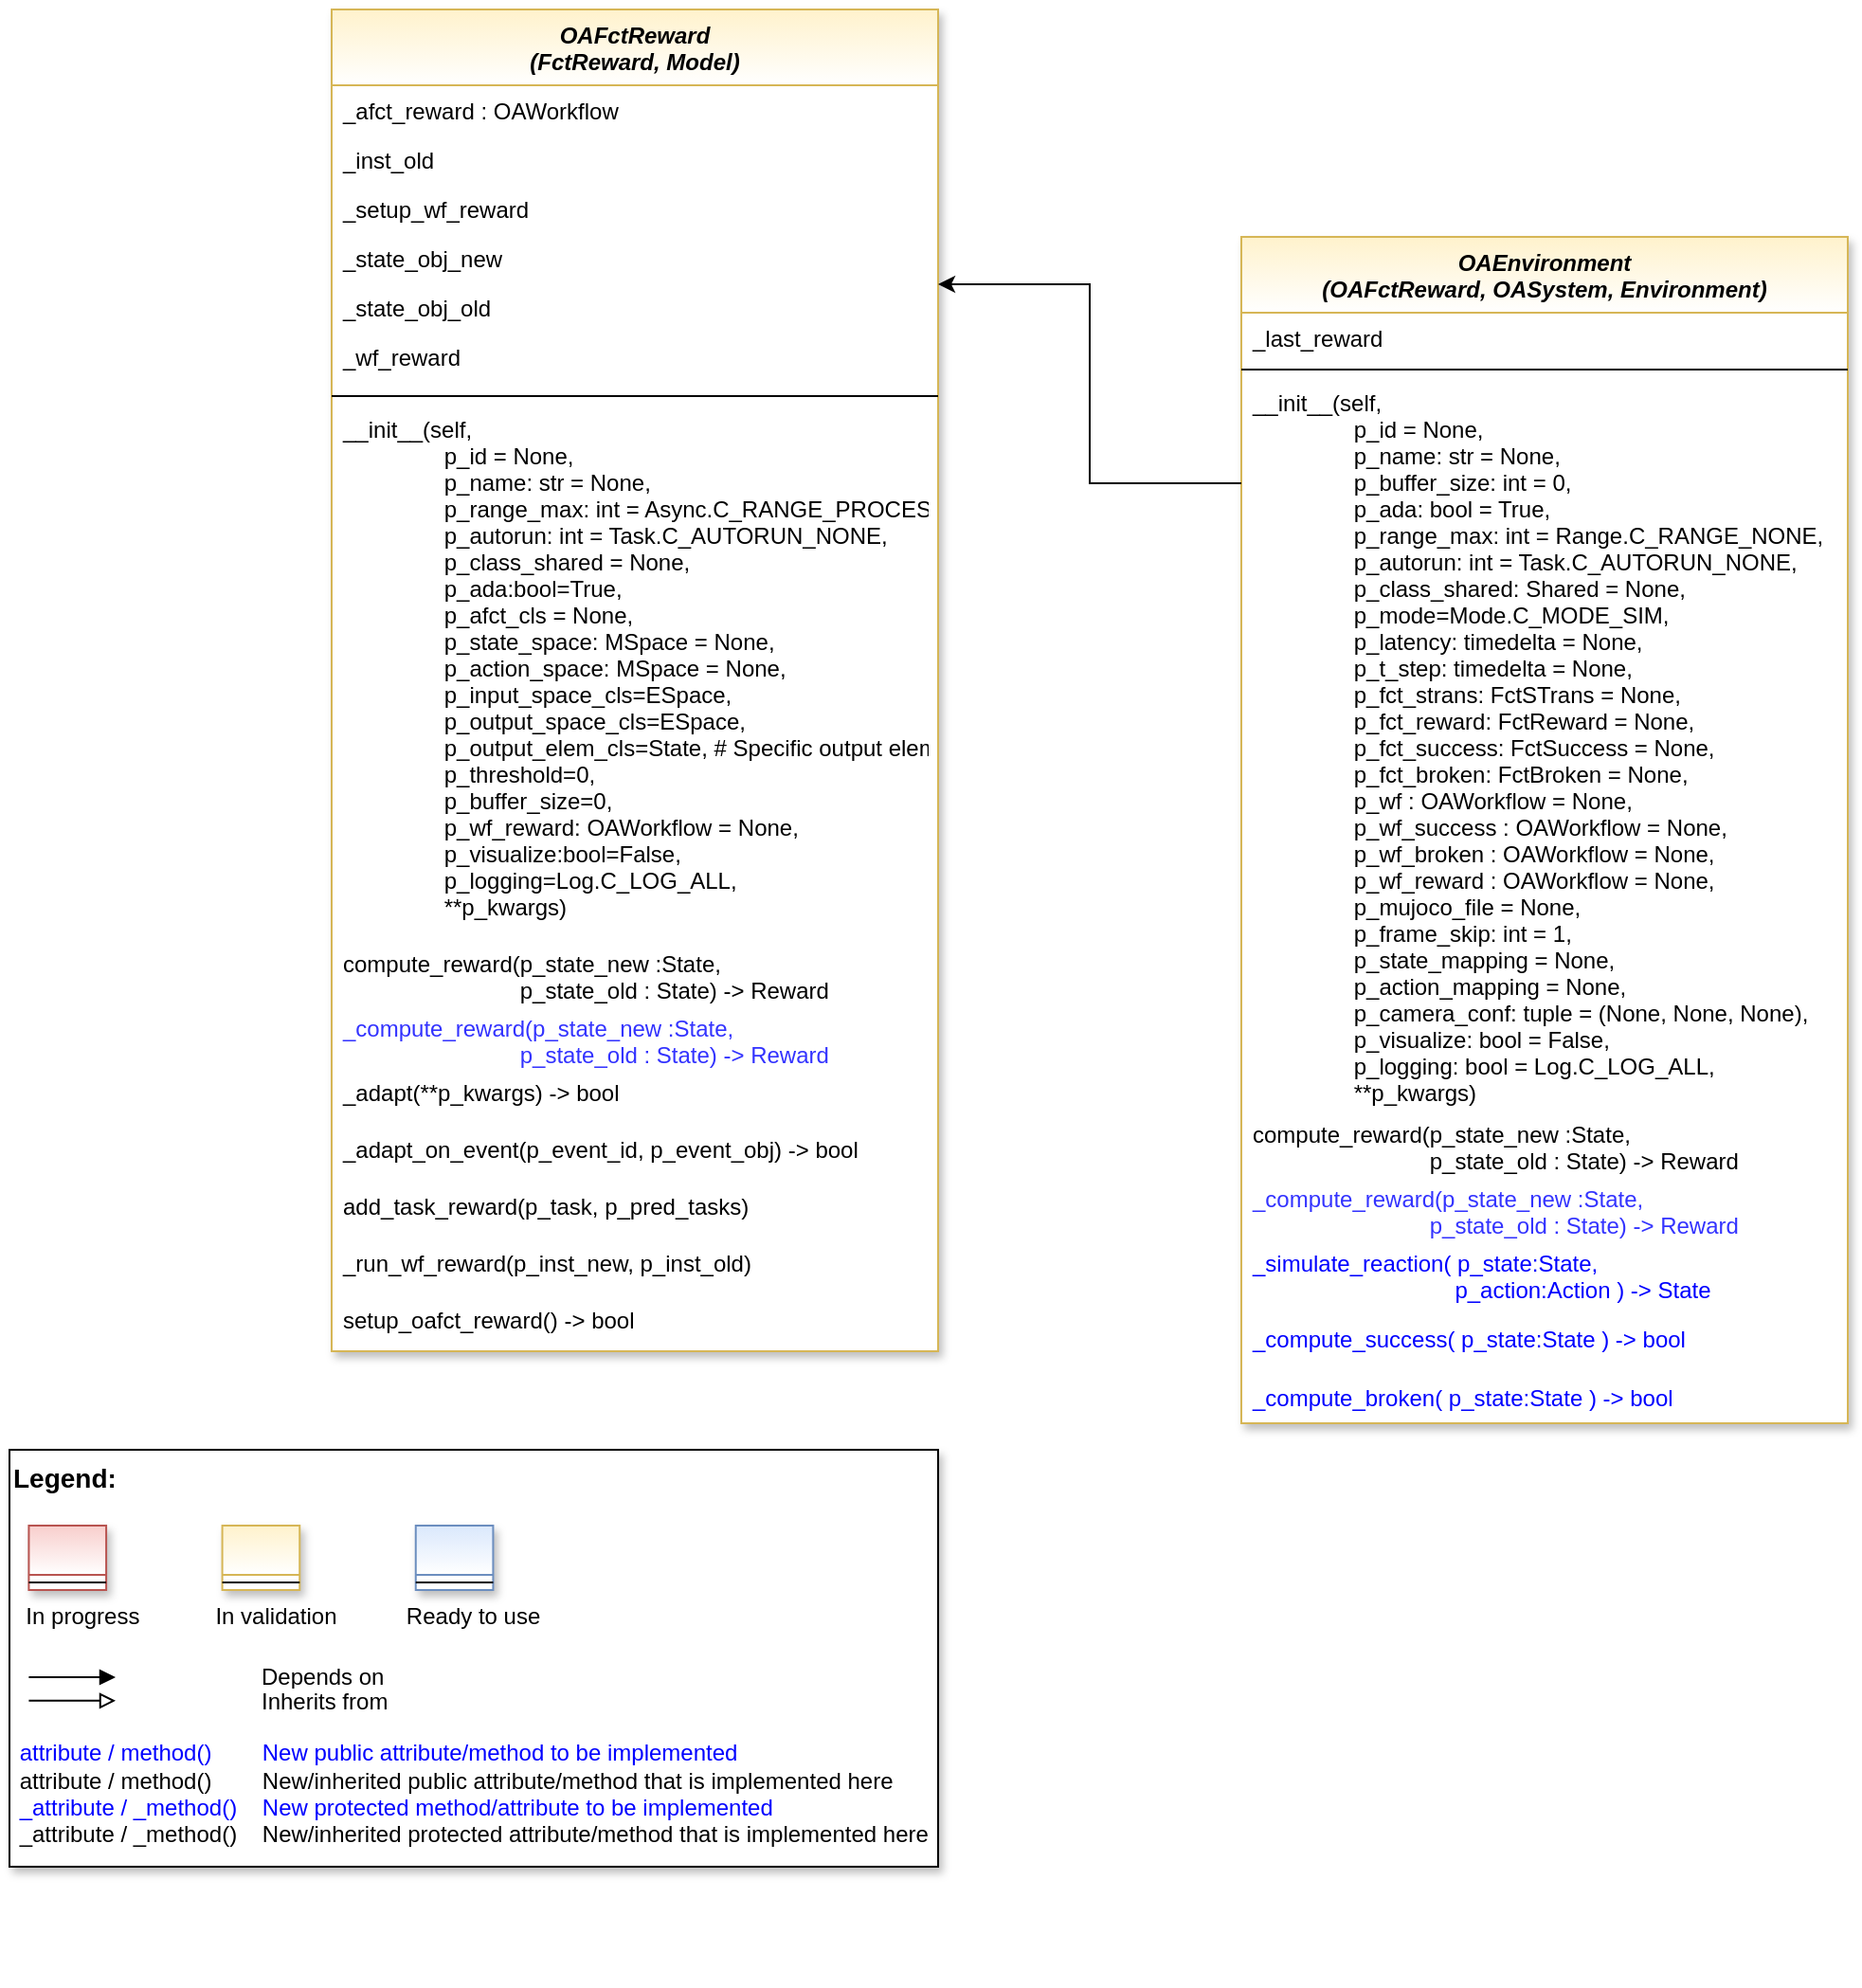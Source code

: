 <mxfile version="20.2.3" type="device"><diagram id="Nskp1iKtnSePflAXiop7" name="Page-1"><mxGraphModel dx="1024" dy="627" grid="1" gridSize="10" guides="1" tooltips="1" connect="1" arrows="1" fold="1" page="1" pageScale="1" pageWidth="3300" pageHeight="4681" math="0" shadow="0"><root><mxCell id="0"/><mxCell id="1" parent="0"/><mxCell id="NY3pzmV13nrRCtRjfQod-83" value="" style="group" parent="1" vertex="1" connectable="0"><mxGeometry x="590" y="1220" width="490" height="220" as="geometry"/></mxCell><mxCell id="NY3pzmV13nrRCtRjfQod-84" value="&lt;font color=&quot;#000000&quot; size=&quot;1&quot;&gt;&lt;b style=&quot;font-size: 14px&quot;&gt;Legend:&lt;br&gt;&lt;/b&gt;&lt;/font&gt;&lt;br&gt;&lt;br&gt;&lt;br&gt;&lt;font color=&quot;#0000ff&quot; style=&quot;font-size: 6px&quot;&gt;&lt;br&gt;&lt;/font&gt;&lt;span style=&quot;color: rgb(0 , 0 , 0)&quot;&gt;&lt;font style=&quot;font-size: 4px&quot;&gt;&amp;nbsp; &amp;nbsp;&lt;/font&gt;&amp;nbsp;In progress&amp;nbsp; &amp;nbsp; &amp;nbsp; &amp;nbsp; &amp;nbsp; &amp;nbsp; In validation&amp;nbsp; &amp;nbsp; &amp;nbsp; &amp;nbsp; &amp;nbsp; &amp;nbsp;Ready to use&lt;/span&gt;&lt;font color=&quot;#000000&quot;&gt;&amp;nbsp;&lt;br&gt;&lt;/font&gt;&lt;font color=&quot;#0000ff&quot;&gt;&lt;br&gt;&lt;br&gt;&lt;br&gt;&lt;br&gt;&amp;nbsp;attribute / method()&amp;nbsp; &amp;nbsp; &amp;nbsp; &amp;nbsp; New public attribute/method to be implemented&lt;/font&gt;&lt;br&gt;&lt;font color=&quot;#000000&quot;&gt;&amp;nbsp;&lt;/font&gt;&lt;font color=&quot;#000000&quot;&gt;attribute / method()&lt;span&gt;&#9;&lt;/span&gt;&amp;nbsp; &amp;nbsp; &amp;nbsp; &amp;nbsp;New/inherited public attribute/method that is implemented here&lt;br&gt;&lt;/font&gt;&lt;font color=&quot;#0000ff&quot;&gt;&amp;nbsp;_attribute /&amp;nbsp;&lt;/font&gt;&lt;font color=&quot;#0000ff&quot;&gt;_method()&amp;nbsp; &amp;nbsp; New protected method/attribute to be implemented&lt;/font&gt;&lt;br&gt;&lt;font color=&quot;#000000&quot;&gt;&amp;nbsp;_attribute / _method()&amp;nbsp; &amp;nbsp; New/inherited protected attribute/method that is implemented here&lt;br&gt;&lt;/font&gt;&lt;font color=&quot;#000000&quot;&gt;&lt;br&gt;&lt;br&gt;&lt;br&gt;&lt;br&gt;&lt;br&gt;&lt;/font&gt;" style="text;html=1;align=left;verticalAlign=top;whiteSpace=wrap;rounded=0;fontColor=#006600;strokeColor=#000000;shadow=1;fillColor=#ffffff;" parent="NY3pzmV13nrRCtRjfQod-83" vertex="1"><mxGeometry width="490.0" height="220" as="geometry"/></mxCell><mxCell id="NY3pzmV13nrRCtRjfQod-85" value="Depends on" style="endArrow=block;html=1;labelPosition=right;verticalLabelPosition=middle;align=left;verticalAlign=middle;endFill=1;fontSize=12;" parent="NY3pzmV13nrRCtRjfQod-83" edge="1"><mxGeometry x="-1623.125" y="-2180" width="51.042" height="50" as="geometry"><mxPoint x="10.208" y="120.003" as="sourcePoint"/><mxPoint x="55.991" y="120.003" as="targetPoint"/><mxPoint x="98" as="offset"/><Array as="points"><mxPoint x="30.625" y="120"/></Array></mxGeometry></mxCell><mxCell id="NY3pzmV13nrRCtRjfQod-86" value="Inherits from" style="endArrow=block;html=1;labelPosition=right;verticalLabelPosition=middle;align=left;verticalAlign=middle;endFill=0;fontSize=12;" parent="NY3pzmV13nrRCtRjfQod-83" edge="1"><mxGeometry x="-1623.125" y="-2180" width="51.042" height="50" as="geometry"><mxPoint x="10.208" y="132.385" as="sourcePoint"/><mxPoint x="55.991" y="132.385" as="targetPoint"/><mxPoint x="98" y="1" as="offset"/></mxGeometry></mxCell><mxCell id="NY3pzmV13nrRCtRjfQod-87" value="" style="swimlane;fontStyle=3;align=center;verticalAlign=top;childLayout=stackLayout;horizontal=1;startSize=26;horizontalStack=0;resizeParent=1;resizeLast=0;collapsible=1;marginBottom=0;rounded=0;shadow=1;strokeWidth=1;fillColor=#f8cecc;strokeColor=#b85450;gradientColor=#ffffff;swimlaneFillColor=#ffffff;" parent="NY3pzmV13nrRCtRjfQod-83" vertex="1"><mxGeometry x="10.208" y="40" width="40.833" height="34" as="geometry"><mxRectangle x="230" y="140" width="160" height="26" as="alternateBounds"/></mxGeometry></mxCell><mxCell id="NY3pzmV13nrRCtRjfQod-88" value="" style="line;html=1;strokeWidth=1;align=left;verticalAlign=middle;spacingTop=-1;spacingLeft=3;spacingRight=3;rotatable=0;labelPosition=right;points=[];portConstraint=eastwest;" parent="NY3pzmV13nrRCtRjfQod-87" vertex="1"><mxGeometry y="26" width="40.833" height="8" as="geometry"/></mxCell><mxCell id="NY3pzmV13nrRCtRjfQod-89" value="" style="swimlane;fontStyle=3;align=center;verticalAlign=top;childLayout=stackLayout;horizontal=1;startSize=26;horizontalStack=0;resizeParent=1;resizeLast=0;collapsible=1;marginBottom=0;rounded=0;shadow=1;strokeWidth=1;fillColor=#fff2cc;strokeColor=#d6b656;gradientColor=#ffffff;swimlaneFillColor=#ffffff;" parent="NY3pzmV13nrRCtRjfQod-83" vertex="1"><mxGeometry x="112.292" y="40" width="40.833" height="34" as="geometry"><mxRectangle x="230" y="140" width="160" height="26" as="alternateBounds"/></mxGeometry></mxCell><mxCell id="NY3pzmV13nrRCtRjfQod-90" value="" style="line;html=1;strokeWidth=1;align=left;verticalAlign=middle;spacingTop=-1;spacingLeft=3;spacingRight=3;rotatable=0;labelPosition=right;points=[];portConstraint=eastwest;" parent="NY3pzmV13nrRCtRjfQod-89" vertex="1"><mxGeometry y="26" width="40.833" height="8" as="geometry"/></mxCell><mxCell id="NY3pzmV13nrRCtRjfQod-91" value="" style="swimlane;fontStyle=3;align=center;verticalAlign=top;childLayout=stackLayout;horizontal=1;startSize=26;horizontalStack=0;resizeParent=1;resizeLast=0;collapsible=1;marginBottom=0;rounded=0;shadow=1;strokeWidth=1;fillColor=#dae8fc;strokeColor=#6c8ebf;gradientColor=#ffffff;swimlaneFillColor=#ffffff;" parent="NY3pzmV13nrRCtRjfQod-83" vertex="1"><mxGeometry x="214.375" y="40" width="40.833" height="34" as="geometry"><mxRectangle x="230" y="140" width="160" height="26" as="alternateBounds"/></mxGeometry></mxCell><mxCell id="NY3pzmV13nrRCtRjfQod-92" value="" style="line;html=1;strokeWidth=1;align=left;verticalAlign=middle;spacingTop=-1;spacingLeft=3;spacingRight=3;rotatable=0;labelPosition=right;points=[];portConstraint=eastwest;" parent="NY3pzmV13nrRCtRjfQod-91" vertex="1"><mxGeometry y="26" width="40.833" height="8" as="geometry"/></mxCell><mxCell id="JPQ5v3XxIS0YQM4MYo5f-1" value="OAFctReward&#10;(FctReward, Model)" style="swimlane;fontStyle=3;align=center;verticalAlign=top;childLayout=stackLayout;horizontal=1;startSize=40;horizontalStack=0;resizeParent=1;resizeLast=0;collapsible=1;marginBottom=0;rounded=0;shadow=1;strokeWidth=1;fillColor=#fff2cc;strokeColor=#d6b656;swimlaneFillColor=#ffffff;gradientColor=#ffffff;fontColor=default;" parent="1" vertex="1"><mxGeometry x="760" y="460" width="320" height="708" as="geometry"><mxRectangle x="230" y="140" width="160" height="26" as="alternateBounds"/></mxGeometry></mxCell><mxCell id="JPQ5v3XxIS0YQM4MYo5f-3" value="_afct_reward : OAWorkflow" style="text;align=left;verticalAlign=top;spacingLeft=4;spacingRight=4;overflow=hidden;rotatable=0;points=[[0,0.5],[1,0.5]];portConstraint=eastwest;fontColor=default;" parent="JPQ5v3XxIS0YQM4MYo5f-1" vertex="1"><mxGeometry y="40" width="320" height="26" as="geometry"/></mxCell><mxCell id="XG5FfWxsAsU35wwvFhz9-1" value="_inst_old" style="text;align=left;verticalAlign=top;spacingLeft=4;spacingRight=4;overflow=hidden;rotatable=0;points=[[0,0.5],[1,0.5]];portConstraint=eastwest;fontColor=default;" parent="JPQ5v3XxIS0YQM4MYo5f-1" vertex="1"><mxGeometry y="66" width="320" height="26" as="geometry"/></mxCell><mxCell id="XG5FfWxsAsU35wwvFhz9-2" value="_setup_wf_reward" style="text;align=left;verticalAlign=top;spacingLeft=4;spacingRight=4;overflow=hidden;rotatable=0;points=[[0,0.5],[1,0.5]];portConstraint=eastwest;fontColor=default;" parent="JPQ5v3XxIS0YQM4MYo5f-1" vertex="1"><mxGeometry y="92" width="320" height="26" as="geometry"/></mxCell><mxCell id="XG5FfWxsAsU35wwvFhz9-3" value="_state_obj_new" style="text;align=left;verticalAlign=top;spacingLeft=4;spacingRight=4;overflow=hidden;rotatable=0;points=[[0,0.5],[1,0.5]];portConstraint=eastwest;fontColor=default;" parent="JPQ5v3XxIS0YQM4MYo5f-1" vertex="1"><mxGeometry y="118" width="320" height="26" as="geometry"/></mxCell><mxCell id="XG5FfWxsAsU35wwvFhz9-4" value="_state_obj_old" style="text;align=left;verticalAlign=top;spacingLeft=4;spacingRight=4;overflow=hidden;rotatable=0;points=[[0,0.5],[1,0.5]];portConstraint=eastwest;fontColor=default;" parent="JPQ5v3XxIS0YQM4MYo5f-1" vertex="1"><mxGeometry y="144" width="320" height="26" as="geometry"/></mxCell><mxCell id="XG5FfWxsAsU35wwvFhz9-5" value="_wf_reward" style="text;align=left;verticalAlign=top;spacingLeft=4;spacingRight=4;overflow=hidden;rotatable=0;points=[[0,0.5],[1,0.5]];portConstraint=eastwest;fontColor=default;" parent="JPQ5v3XxIS0YQM4MYo5f-1" vertex="1"><mxGeometry y="170" width="320" height="30" as="geometry"/></mxCell><mxCell id="JPQ5v3XxIS0YQM4MYo5f-4" value="" style="line;html=1;strokeWidth=1;align=left;verticalAlign=middle;spacingTop=-1;spacingLeft=3;spacingRight=3;rotatable=0;labelPosition=right;points=[];portConstraint=eastwest;fontColor=default;" parent="JPQ5v3XxIS0YQM4MYo5f-1" vertex="1"><mxGeometry y="200" width="320" height="8" as="geometry"/></mxCell><mxCell id="JPQ5v3XxIS0YQM4MYo5f-5" value="__init__(self,&#10;                             p_id = None,&#10;                             p_name: str = None,&#10;                             p_range_max: int = Async.C_RANGE_PROCESS,&#10;                             p_autorun: int = Task.C_AUTORUN_NONE,&#10;                             p_class_shared = None,&#10;                             p_ada:bool=True,&#10;                             p_afct_cls = None,&#10;                             p_state_space: MSpace = None,&#10;                             p_action_space: MSpace = None,&#10;                             p_input_space_cls=ESpace,&#10;                             p_output_space_cls=ESpace,&#10;                             p_output_elem_cls=State,  # Specific output element type&#10;                             p_threshold=0,&#10;                             p_buffer_size=0,&#10;                             p_wf_reward: OAWorkflow = None,&#10;                             p_visualize:bool=False,&#10;                             p_logging=Log.C_LOG_ALL,&#10;                             **p_kwargs)" style="text;align=left;verticalAlign=top;spacingLeft=4;spacingRight=4;overflow=hidden;rotatable=0;points=[[0,0.5],[1,0.5]];portConstraint=eastwest;fontColor=default;" parent="JPQ5v3XxIS0YQM4MYo5f-1" vertex="1"><mxGeometry y="208" width="320" height="282" as="geometry"/></mxCell><mxCell id="JPQ5v3XxIS0YQM4MYo5f-6" value="compute_reward(p_state_new :State,&#10;                            p_state_old : State) -&gt; Reward" style="text;align=left;verticalAlign=top;spacingLeft=4;spacingRight=4;overflow=hidden;rotatable=0;points=[[0,0.5],[1,0.5]];portConstraint=eastwest;fontColor=default;" parent="JPQ5v3XxIS0YQM4MYo5f-1" vertex="1"><mxGeometry y="490" width="320" height="34" as="geometry"/></mxCell><mxCell id="XG5FfWxsAsU35wwvFhz9-11" value="_compute_reward(p_state_new :State,&#10;                            p_state_old : State) -&gt; Reward" style="text;align=left;verticalAlign=top;spacingLeft=4;spacingRight=4;overflow=hidden;rotatable=0;points=[[0,0.5],[1,0.5]];portConstraint=eastwest;fontColor=#3333FF;" parent="JPQ5v3XxIS0YQM4MYo5f-1" vertex="1"><mxGeometry y="524" width="320" height="34" as="geometry"/></mxCell><mxCell id="XG5FfWxsAsU35wwvFhz9-8" value="_adapt(**p_kwargs) -&gt; bool" style="text;align=left;verticalAlign=top;spacingLeft=4;spacingRight=4;overflow=hidden;rotatable=0;points=[[0,0.5],[1,0.5]];portConstraint=eastwest;fontColor=default;" parent="JPQ5v3XxIS0YQM4MYo5f-1" vertex="1"><mxGeometry y="558" width="320" height="30" as="geometry"/></mxCell><mxCell id="JPQ5v3XxIS0YQM4MYo5f-7" value="_adapt_on_event(p_event_id, p_event_obj) -&gt; bool" style="text;align=left;verticalAlign=top;spacingLeft=4;spacingRight=4;overflow=hidden;rotatable=0;points=[[0,0.5],[1,0.5]];portConstraint=eastwest;fontColor=default;" parent="JPQ5v3XxIS0YQM4MYo5f-1" vertex="1"><mxGeometry y="588" width="320" height="30" as="geometry"/></mxCell><mxCell id="XG5FfWxsAsU35wwvFhz9-6" value="add_task_reward(p_task, p_pred_tasks)" style="text;align=left;verticalAlign=top;spacingLeft=4;spacingRight=4;overflow=hidden;rotatable=0;points=[[0,0.5],[1,0.5]];portConstraint=eastwest;fontColor=default;" parent="JPQ5v3XxIS0YQM4MYo5f-1" vertex="1"><mxGeometry y="618" width="320" height="30" as="geometry"/></mxCell><mxCell id="XG5FfWxsAsU35wwvFhz9-7" value="_run_wf_reward(p_inst_new, p_inst_old)" style="text;align=left;verticalAlign=top;spacingLeft=4;spacingRight=4;overflow=hidden;rotatable=0;points=[[0,0.5],[1,0.5]];portConstraint=eastwest;fontColor=default;" parent="JPQ5v3XxIS0YQM4MYo5f-1" vertex="1"><mxGeometry y="648" width="320" height="30" as="geometry"/></mxCell><mxCell id="XG5FfWxsAsU35wwvFhz9-9" value="setup_oafct_reward() -&gt; bool" style="text;align=left;verticalAlign=top;spacingLeft=4;spacingRight=4;overflow=hidden;rotatable=0;points=[[0,0.5],[1,0.5]];portConstraint=eastwest;fontColor=default;" parent="JPQ5v3XxIS0YQM4MYo5f-1" vertex="1"><mxGeometry y="678" width="320" height="30" as="geometry"/></mxCell><mxCell id="JPQ5v3XxIS0YQM4MYo5f-29" value="OAEnvironment &#10;(OAFctReward, OASystem, Environment)" style="swimlane;fontStyle=3;align=center;verticalAlign=top;childLayout=stackLayout;horizontal=1;startSize=40;horizontalStack=0;resizeParent=1;resizeLast=0;collapsible=1;marginBottom=0;rounded=0;shadow=1;strokeWidth=1;fillColor=#fff2cc;strokeColor=#d6b656;swimlaneFillColor=#ffffff;gradientColor=#ffffff;swimlaneLine=1;fontColor=default;" parent="1" vertex="1"><mxGeometry x="1240" y="580" width="320" height="626" as="geometry"><mxRectangle x="230" y="140" width="160" height="26" as="alternateBounds"/></mxGeometry></mxCell><mxCell id="JPQ5v3XxIS0YQM4MYo5f-30" value="_last_reward" style="text;align=left;verticalAlign=top;spacingLeft=4;spacingRight=4;overflow=hidden;rotatable=0;points=[[0,0.5],[1,0.5]];portConstraint=eastwest;fontColor=default;" parent="JPQ5v3XxIS0YQM4MYo5f-29" vertex="1"><mxGeometry y="40" width="320" height="26" as="geometry"/></mxCell><mxCell id="JPQ5v3XxIS0YQM4MYo5f-31" value="" style="line;html=1;strokeWidth=1;align=left;verticalAlign=middle;spacingTop=-1;spacingLeft=3;spacingRight=3;rotatable=0;labelPosition=right;points=[];portConstraint=eastwest;fontColor=default;" parent="JPQ5v3XxIS0YQM4MYo5f-29" vertex="1"><mxGeometry y="66" width="320" height="8" as="geometry"/></mxCell><mxCell id="JPQ5v3XxIS0YQM4MYo5f-32" value="__init__(self,&#10;                             p_id = None,&#10;                             p_name: str = None,&#10;                             p_buffer_size: int = 0,&#10;                             p_ada: bool = True,&#10;                             p_range_max: int = Range.C_RANGE_NONE,&#10;                             p_autorun: int = Task.C_AUTORUN_NONE,&#10;                             p_class_shared: Shared = None,&#10;                             p_mode=Mode.C_MODE_SIM,&#10;                             p_latency: timedelta = None,&#10;                             p_t_step: timedelta = None,&#10;                             p_fct_strans: FctSTrans = None,&#10;                             p_fct_reward: FctReward = None,&#10;                             p_fct_success: FctSuccess = None,&#10;                             p_fct_broken: FctBroken = None,&#10;                             p_wf : OAWorkflow = None,&#10;                             p_wf_success : OAWorkflow = None,&#10;                             p_wf_broken : OAWorkflow = None,&#10;                             p_wf_reward : OAWorkflow = None,&#10;                             p_mujoco_file = None,&#10;                             p_frame_skip: int = 1,&#10;                             p_state_mapping = None,&#10;                             p_action_mapping = None,&#10;                             p_camera_conf: tuple = (None, None, None),&#10;                             p_visualize: bool = False,&#10;                             p_logging: bool = Log.C_LOG_ALL,&#10;                             **p_kwargs)" style="text;align=left;verticalAlign=top;spacingLeft=4;spacingRight=4;overflow=hidden;rotatable=0;points=[[0,0.5],[1,0.5]];portConstraint=eastwest;fontColor=default;" parent="JPQ5v3XxIS0YQM4MYo5f-29" vertex="1"><mxGeometry y="74" width="320" height="386" as="geometry"/></mxCell><mxCell id="XG5FfWxsAsU35wwvFhz9-10" value="compute_reward(p_state_new :State,&#10;                            p_state_old : State) -&gt; Reward" style="text;align=left;verticalAlign=top;spacingLeft=4;spacingRight=4;overflow=hidden;rotatable=0;points=[[0,0.5],[1,0.5]];portConstraint=eastwest;fontColor=default;" parent="JPQ5v3XxIS0YQM4MYo5f-29" vertex="1"><mxGeometry y="460" width="320" height="34" as="geometry"/></mxCell><mxCell id="gBuW-tap8eBM_n5t64UU-4" value="_compute_reward(p_state_new :State,&#10;                            p_state_old : State) -&gt; Reward" style="text;align=left;verticalAlign=top;spacingLeft=4;spacingRight=4;overflow=hidden;rotatable=0;points=[[0,0.5],[1,0.5]];portConstraint=eastwest;fontColor=#3333FF;" vertex="1" parent="JPQ5v3XxIS0YQM4MYo5f-29"><mxGeometry y="494" width="320" height="34" as="geometry"/></mxCell><mxCell id="gBuW-tap8eBM_n5t64UU-1" value="_simulate_reaction( p_state:State, &#10;                                p_action:Action ) -&gt; State" style="text;align=left;verticalAlign=top;spacingLeft=4;spacingRight=4;overflow=hidden;rotatable=0;points=[[0,0.5],[1,0.5]];portConstraint=eastwest;fontColor=#0000FF;" vertex="1" parent="JPQ5v3XxIS0YQM4MYo5f-29"><mxGeometry y="528" width="320" height="40" as="geometry"/></mxCell><mxCell id="gBuW-tap8eBM_n5t64UU-2" value="_compute_success( p_state:State ) -&gt; bool" style="text;align=left;verticalAlign=top;spacingLeft=4;spacingRight=4;overflow=hidden;rotatable=0;points=[[0,0.5],[1,0.5]];portConstraint=eastwest;fontColor=#0000FF;" vertex="1" parent="JPQ5v3XxIS0YQM4MYo5f-29"><mxGeometry y="568" width="320" height="31" as="geometry"/></mxCell><mxCell id="gBuW-tap8eBM_n5t64UU-3" value="_compute_broken( p_state:State ) -&gt; bool" style="text;align=left;verticalAlign=top;spacingLeft=4;spacingRight=4;overflow=hidden;rotatable=0;points=[[0,0.5],[1,0.5]];portConstraint=eastwest;fontColor=#0000FF;" vertex="1" parent="JPQ5v3XxIS0YQM4MYo5f-29"><mxGeometry y="599" width="320" height="27" as="geometry"/></mxCell><mxCell id="JPQ5v3XxIS0YQM4MYo5f-35" style="edgeStyle=orthogonalEdgeStyle;rounded=0;orthogonalLoop=1;jettySize=auto;html=1;fontSize=13;fontColor=#FF0000;" parent="1" source="JPQ5v3XxIS0YQM4MYo5f-32" target="JPQ5v3XxIS0YQM4MYo5f-1" edge="1"><mxGeometry relative="1" as="geometry"><Array as="points"><mxPoint x="1160" y="710"/><mxPoint x="1160" y="605"/></Array></mxGeometry></mxCell></root></mxGraphModel></diagram></mxfile>